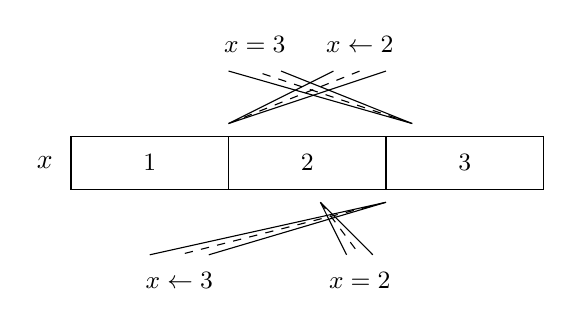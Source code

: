 \begin{tikzpicture}
  \node at (-3.333,0) { $x$ };

  \draw (-3,-0.333) rectangle (-1,0.333) node [midway] { \small $1$ };
  \draw (-1,-0.333) rectangle (1,0.333) node [midway] { \small $2$ };
  \draw (1,-0.333) rectangle (3,0.333) node [midway] { \small $3$ };

  \draw (0.333,1.167) -- (-1,0.5) (-1,0.5) -- (1,1.167);
  \draw [dashed] (-1,0.5) -- (0.667,1.167) node [above=3pt] { \small $x \leftarrow 2$ };

  \draw (0.5,-1.167) -- (0.167,-0.5) (0.167,-0.5) -- (0.833,-1.167);
  \draw [dashed] (0.167,-0.5) -- (0.667,-1.167) node [below=3pt] { \small $x = 2$ };

  \draw (-2,-1.167) -- (1,-0.5) (1,-0.5) -- (-1.25,-1.167);
  \draw [dashed] (1,-0.5) -- (-1.625, -1.167) node [below=3pt] { \small $x \leftarrow 3$ };

  \draw (-1,1.167) -- (1.333,0.5) (1.333,0.5) -- (-0.333,1.167);
  \draw [dashed] (1.333,0.5) -- (-0.667,1.167) node [above=3pt] { \small $x = 3$ };
\end{tikzpicture}
